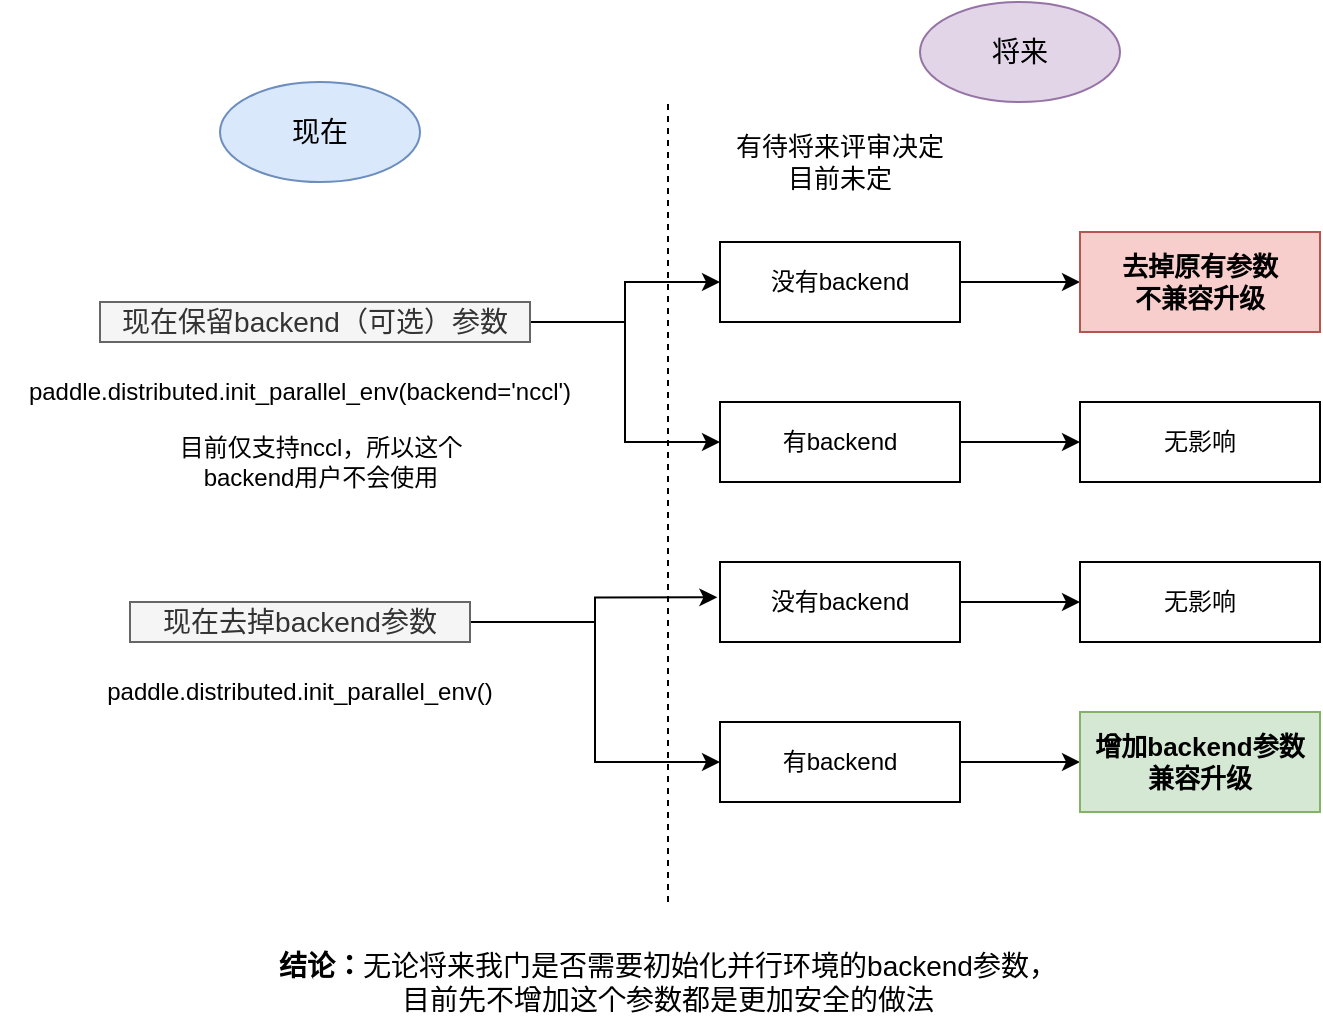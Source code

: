 <mxfile version="13.6.5" type="github">
  <diagram id="-JVvgLWMbYqKMe_Ojamm" name="Page-1">
    <mxGraphModel dx="788" dy="511" grid="1" gridSize="10" guides="1" tooltips="1" connect="1" arrows="1" fold="1" page="1" pageScale="1" pageWidth="827" pageHeight="1169" math="0" shadow="0">
      <root>
        <mxCell id="0" />
        <mxCell id="1" parent="0" />
        <mxCell id="kVFEqly7gfUrB-HDqov_-1" value="paddle.distributed.init_parallel_env(backend=&#39;nccl&#39;)" style="text;html=1;align=center;verticalAlign=middle;whiteSpace=wrap;rounded=0;" vertex="1" parent="1">
          <mxGeometry x="80" y="250" width="300" height="30" as="geometry" />
        </mxCell>
        <mxCell id="kVFEqly7gfUrB-HDqov_-2" value="paddle.distributed.init_parallel_env()" style="text;html=1;align=center;verticalAlign=middle;whiteSpace=wrap;rounded=0;" vertex="1" parent="1">
          <mxGeometry x="110" y="400" width="240" height="30" as="geometry" />
        </mxCell>
        <mxCell id="kVFEqly7gfUrB-HDqov_-31" style="edgeStyle=orthogonalEdgeStyle;rounded=0;orthogonalLoop=1;jettySize=auto;html=1;exitX=1;exitY=0.5;exitDx=0;exitDy=0;entryX=0;entryY=0.5;entryDx=0;entryDy=0;fontSize=13;" edge="1" parent="1" source="kVFEqly7gfUrB-HDqov_-3" target="kVFEqly7gfUrB-HDqov_-21">
          <mxGeometry relative="1" as="geometry" />
        </mxCell>
        <mxCell id="kVFEqly7gfUrB-HDqov_-3" value="没有backend" style="rounded=0;whiteSpace=wrap;html=1;" vertex="1" parent="1">
          <mxGeometry x="440" y="350" width="120" height="40" as="geometry" />
        </mxCell>
        <mxCell id="kVFEqly7gfUrB-HDqov_-30" style="edgeStyle=orthogonalEdgeStyle;rounded=0;orthogonalLoop=1;jettySize=auto;html=1;exitX=1;exitY=0.5;exitDx=0;exitDy=0;entryX=0;entryY=0.5;entryDx=0;entryDy=0;fontSize=13;" edge="1" parent="1" source="kVFEqly7gfUrB-HDqov_-4" target="kVFEqly7gfUrB-HDqov_-19">
          <mxGeometry relative="1" as="geometry" />
        </mxCell>
        <mxCell id="kVFEqly7gfUrB-HDqov_-4" value="有backend" style="rounded=0;whiteSpace=wrap;html=1;" vertex="1" parent="1">
          <mxGeometry x="440" y="270" width="120" height="40" as="geometry" />
        </mxCell>
        <mxCell id="kVFEqly7gfUrB-HDqov_-32" style="edgeStyle=orthogonalEdgeStyle;rounded=0;orthogonalLoop=1;jettySize=auto;html=1;exitX=1;exitY=0.5;exitDx=0;exitDy=0;entryX=0;entryY=0.5;entryDx=0;entryDy=0;fontSize=13;" edge="1" parent="1" source="kVFEqly7gfUrB-HDqov_-5" target="kVFEqly7gfUrB-HDqov_-20">
          <mxGeometry relative="1" as="geometry" />
        </mxCell>
        <mxCell id="kVFEqly7gfUrB-HDqov_-5" value="有backend" style="rounded=0;whiteSpace=wrap;html=1;" vertex="1" parent="1">
          <mxGeometry x="440" y="430" width="120" height="40" as="geometry" />
        </mxCell>
        <mxCell id="kVFEqly7gfUrB-HDqov_-29" style="edgeStyle=orthogonalEdgeStyle;rounded=0;orthogonalLoop=1;jettySize=auto;html=1;exitX=1;exitY=0.5;exitDx=0;exitDy=0;entryX=0;entryY=0.5;entryDx=0;entryDy=0;fontSize=13;" edge="1" parent="1" source="kVFEqly7gfUrB-HDqov_-6" target="kVFEqly7gfUrB-HDqov_-18">
          <mxGeometry relative="1" as="geometry" />
        </mxCell>
        <mxCell id="kVFEqly7gfUrB-HDqov_-6" value="没有backend" style="rounded=0;whiteSpace=wrap;html=1;" vertex="1" parent="1">
          <mxGeometry x="440" y="190" width="120" height="40" as="geometry" />
        </mxCell>
        <mxCell id="kVFEqly7gfUrB-HDqov_-27" style="edgeStyle=orthogonalEdgeStyle;rounded=0;orthogonalLoop=1;jettySize=auto;html=1;exitX=1;exitY=0.5;exitDx=0;exitDy=0;entryX=-0.011;entryY=0.442;entryDx=0;entryDy=0;entryPerimeter=0;fontSize=13;" edge="1" parent="1" source="kVFEqly7gfUrB-HDqov_-7" target="kVFEqly7gfUrB-HDqov_-3">
          <mxGeometry relative="1" as="geometry" />
        </mxCell>
        <mxCell id="kVFEqly7gfUrB-HDqov_-28" style="edgeStyle=orthogonalEdgeStyle;rounded=0;orthogonalLoop=1;jettySize=auto;html=1;exitX=1;exitY=0.5;exitDx=0;exitDy=0;entryX=0;entryY=0.5;entryDx=0;entryDy=0;fontSize=13;" edge="1" parent="1" source="kVFEqly7gfUrB-HDqov_-7" target="kVFEqly7gfUrB-HDqov_-5">
          <mxGeometry relative="1" as="geometry" />
        </mxCell>
        <mxCell id="kVFEqly7gfUrB-HDqov_-7" value="现在去掉backend参数" style="text;html=1;strokeColor=#666666;fillColor=#f5f5f5;align=center;verticalAlign=middle;whiteSpace=wrap;rounded=0;fontSize=14;fontColor=#333333;" vertex="1" parent="1">
          <mxGeometry x="145" y="370" width="170" height="20" as="geometry" />
        </mxCell>
        <mxCell id="kVFEqly7gfUrB-HDqov_-23" style="edgeStyle=orthogonalEdgeStyle;rounded=0;orthogonalLoop=1;jettySize=auto;html=1;exitX=1;exitY=0.5;exitDx=0;exitDy=0;fontSize=13;" edge="1" parent="1" source="kVFEqly7gfUrB-HDqov_-8" target="kVFEqly7gfUrB-HDqov_-6">
          <mxGeometry relative="1" as="geometry" />
        </mxCell>
        <mxCell id="kVFEqly7gfUrB-HDqov_-25" style="edgeStyle=orthogonalEdgeStyle;rounded=0;orthogonalLoop=1;jettySize=auto;html=1;exitX=1;exitY=0.5;exitDx=0;exitDy=0;entryX=0;entryY=0.5;entryDx=0;entryDy=0;fontSize=13;" edge="1" parent="1" source="kVFEqly7gfUrB-HDqov_-8" target="kVFEqly7gfUrB-HDqov_-4">
          <mxGeometry relative="1" as="geometry" />
        </mxCell>
        <mxCell id="kVFEqly7gfUrB-HDqov_-8" value="现在保留backend（可选）参数" style="text;html=1;strokeColor=#666666;fillColor=#f5f5f5;align=center;verticalAlign=middle;whiteSpace=wrap;rounded=0;fontSize=14;fontColor=#333333;" vertex="1" parent="1">
          <mxGeometry x="130" y="220" width="215" height="20" as="geometry" />
        </mxCell>
        <mxCell id="kVFEqly7gfUrB-HDqov_-10" value="" style="endArrow=none;dashed=1;html=1;fontSize=14;" edge="1" parent="1">
          <mxGeometry width="50" height="50" relative="1" as="geometry">
            <mxPoint x="414" y="520" as="sourcePoint" />
            <mxPoint x="414" y="120" as="targetPoint" />
          </mxGeometry>
        </mxCell>
        <mxCell id="kVFEqly7gfUrB-HDqov_-11" value="现在" style="ellipse;whiteSpace=wrap;html=1;fontSize=14;fillColor=#dae8fc;strokeColor=#6c8ebf;" vertex="1" parent="1">
          <mxGeometry x="190" y="110" width="100" height="50" as="geometry" />
        </mxCell>
        <mxCell id="kVFEqly7gfUrB-HDqov_-12" value="将来" style="ellipse;whiteSpace=wrap;html=1;fontSize=14;fillColor=#e1d5e7;strokeColor=#9673a6;" vertex="1" parent="1">
          <mxGeometry x="540" y="70" width="100" height="50" as="geometry" />
        </mxCell>
        <mxCell id="kVFEqly7gfUrB-HDqov_-18" value="&lt;b style=&quot;font-size: 13px;&quot;&gt;去掉原有参数&lt;br style=&quot;font-size: 13px;&quot;&gt;不兼容升级&lt;/b&gt;" style="rounded=0;whiteSpace=wrap;html=1;fontSize=13;fillColor=#f8cecc;strokeColor=#b85450;" vertex="1" parent="1">
          <mxGeometry x="620" y="185" width="120" height="50" as="geometry" />
        </mxCell>
        <mxCell id="kVFEqly7gfUrB-HDqov_-19" value="无影响" style="rounded=0;whiteSpace=wrap;html=1;" vertex="1" parent="1">
          <mxGeometry x="620" y="270" width="120" height="40" as="geometry" />
        </mxCell>
        <mxCell id="kVFEqly7gfUrB-HDqov_-20" value="&lt;b style=&quot;font-size: 13px;&quot;&gt;增加backend参数&lt;br style=&quot;font-size: 13px;&quot;&gt;兼容升级&lt;/b&gt;" style="rounded=0;whiteSpace=wrap;html=1;fontSize=13;fillColor=#d5e8d4;strokeColor=#82b366;" vertex="1" parent="1">
          <mxGeometry x="620" y="425" width="120" height="50" as="geometry" />
        </mxCell>
        <mxCell id="kVFEqly7gfUrB-HDqov_-21" value="无影响" style="rounded=0;whiteSpace=wrap;html=1;" vertex="1" parent="1">
          <mxGeometry x="620" y="350" width="120" height="40" as="geometry" />
        </mxCell>
        <mxCell id="kVFEqly7gfUrB-HDqov_-33" value="有待将来评审决定&lt;br&gt;目前未定" style="text;html=1;strokeColor=none;fillColor=none;align=center;verticalAlign=middle;whiteSpace=wrap;rounded=0;fontSize=13;" vertex="1" parent="1">
          <mxGeometry x="440" y="140" width="120" height="20" as="geometry" />
        </mxCell>
        <mxCell id="kVFEqly7gfUrB-HDqov_-34" value="&lt;b&gt;结论：&lt;/b&gt;无论将来我门是否需要初始化并行环境的backend参数，目前先不增加这个参数都是更加安全的做法" style="text;html=1;strokeColor=none;fillColor=none;align=center;verticalAlign=middle;whiteSpace=wrap;rounded=0;fontSize=14;" vertex="1" parent="1">
          <mxGeometry x="217" y="535" width="394" height="50" as="geometry" />
        </mxCell>
        <mxCell id="kVFEqly7gfUrB-HDqov_-35" value="目前仅支持nccl，所以这个backend用户不会使用" style="text;html=1;strokeColor=none;fillColor=none;align=center;verticalAlign=middle;whiteSpace=wrap;rounded=0;fontSize=12;" vertex="1" parent="1">
          <mxGeometry x="152.5" y="290" width="175" height="20" as="geometry" />
        </mxCell>
      </root>
    </mxGraphModel>
  </diagram>
</mxfile>
